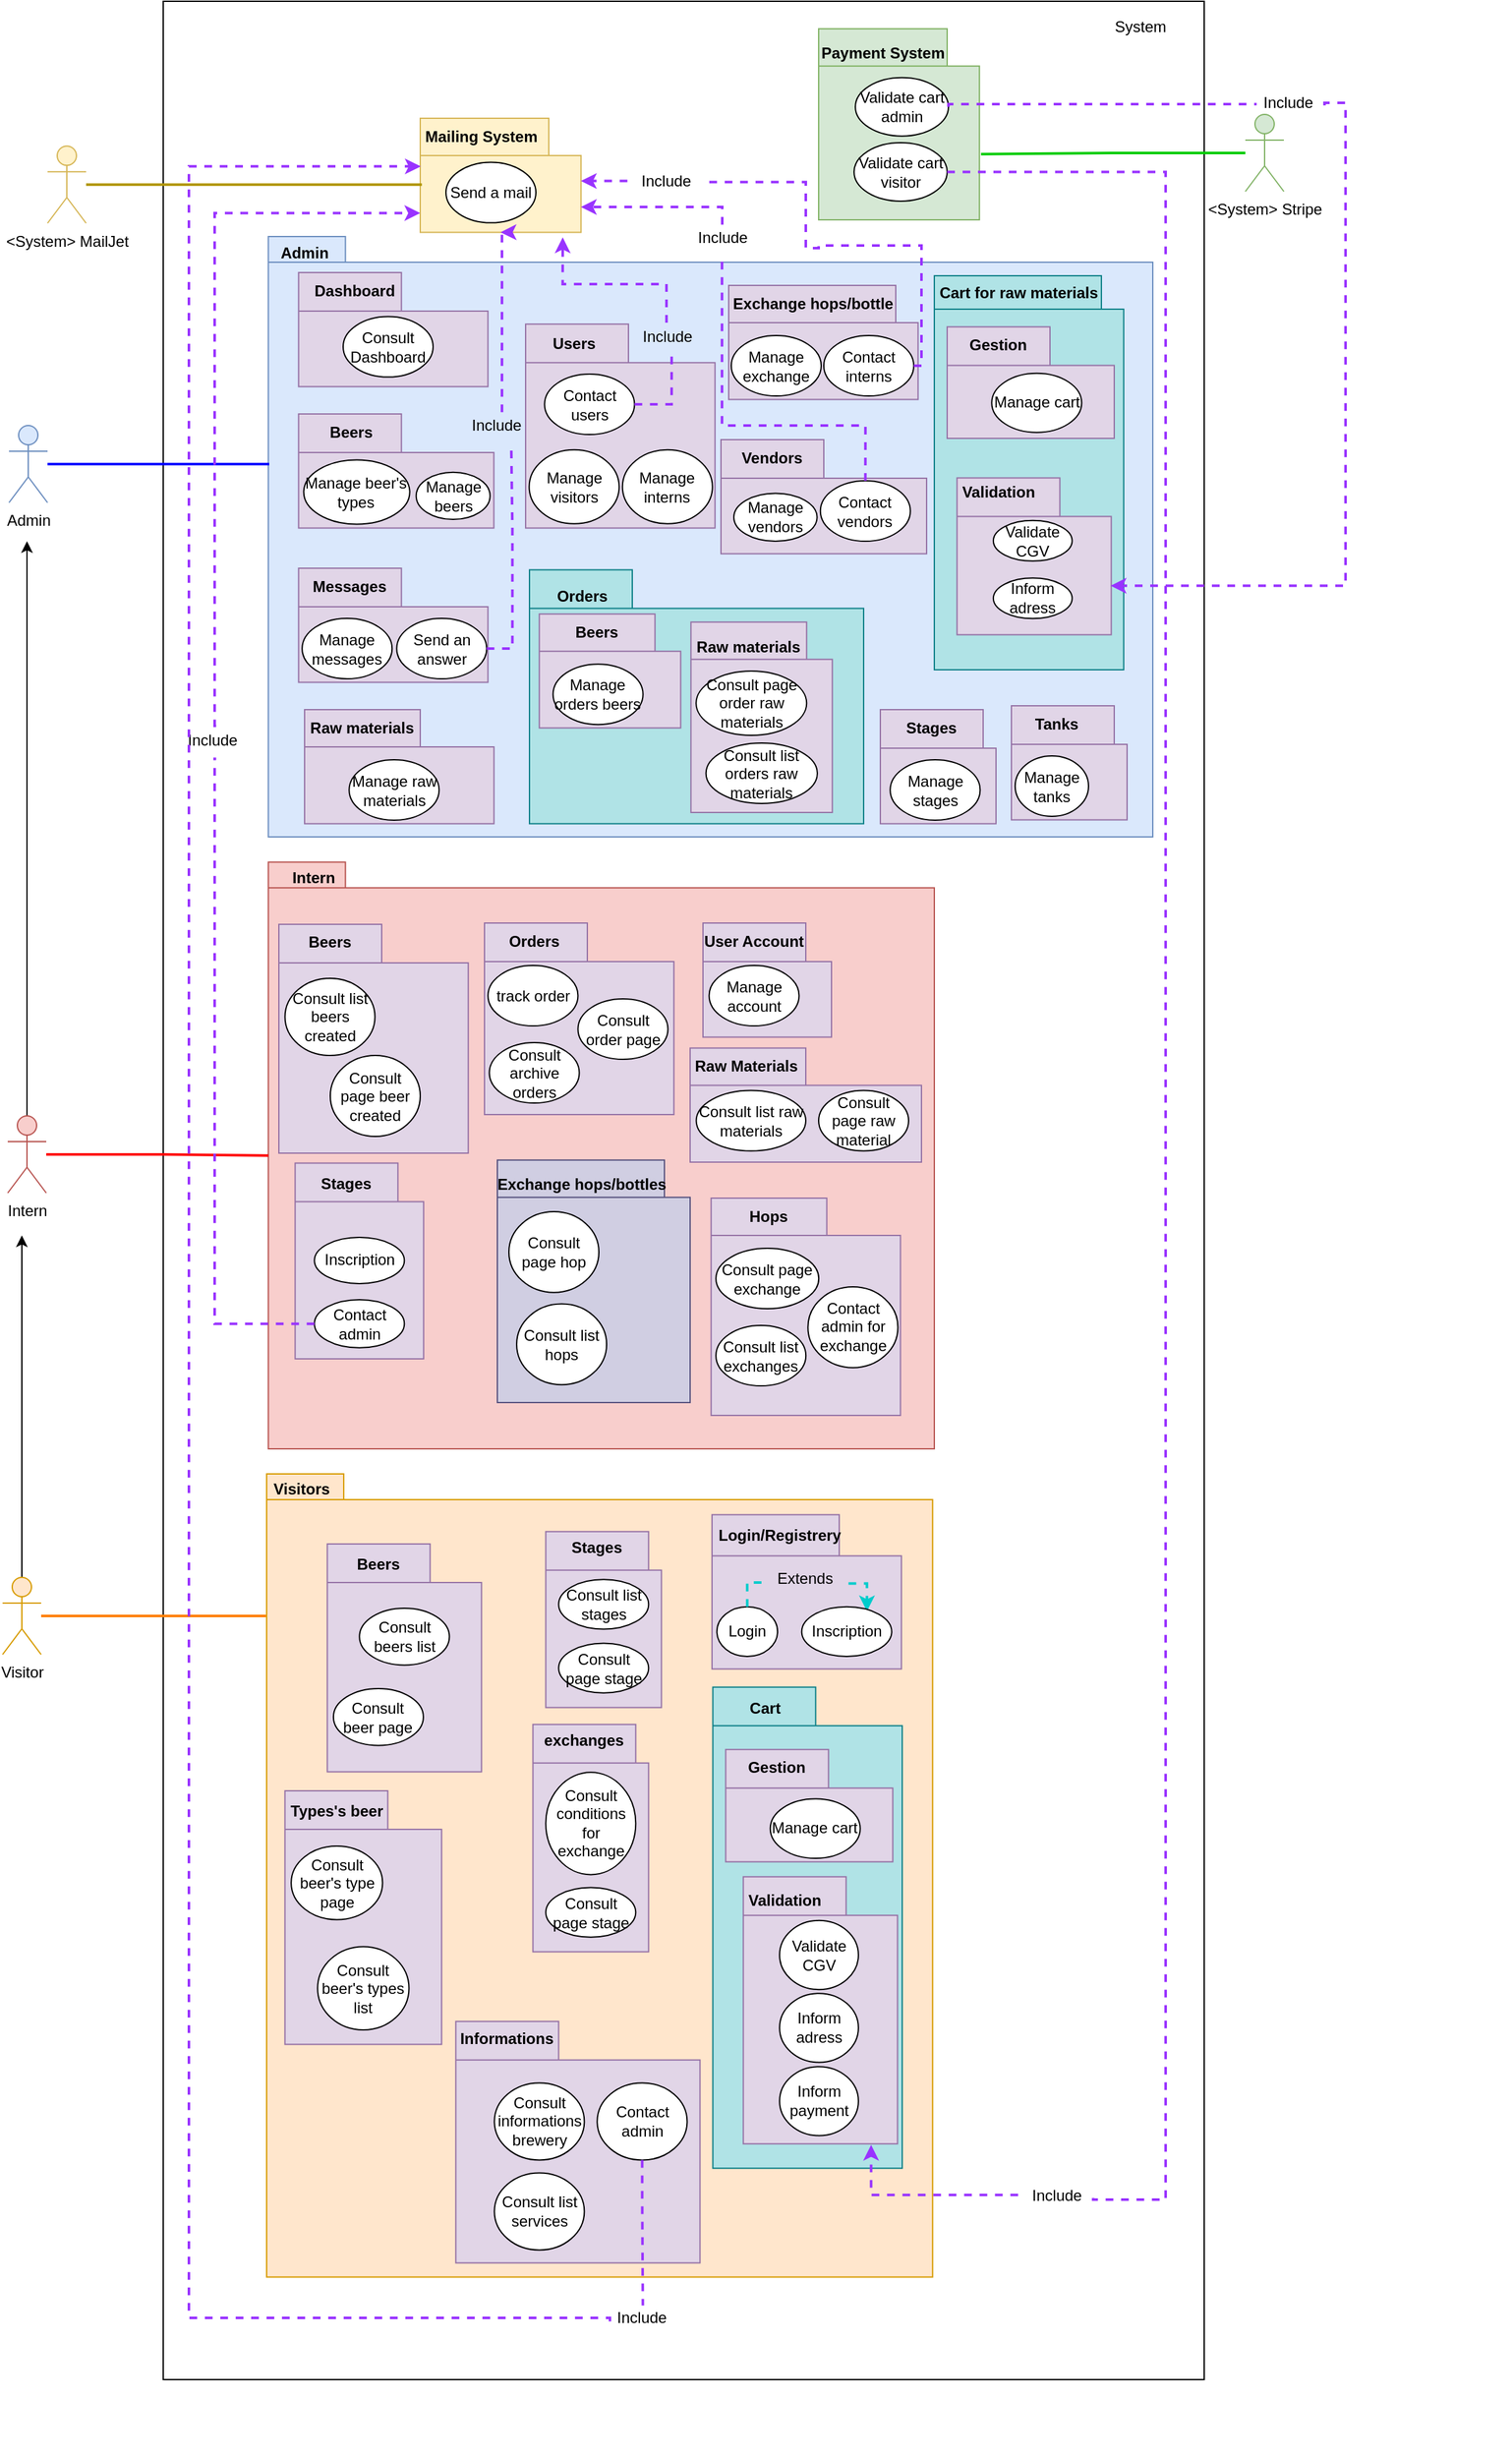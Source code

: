<mxfile version="19.0.0" type="github">
  <diagram id="KlbOXrZl-YsWEoiZiAQc" name="Page-1">
    <mxGraphModel dx="1490" dy="581" grid="1" gridSize="10" guides="1" tooltips="1" connect="1" arrows="1" fold="1" page="1" pageScale="1" pageWidth="1169" pageHeight="1654" math="0" shadow="0">
      <root>
        <mxCell id="0" />
        <mxCell id="1" parent="0" />
        <mxCell id="pYy8MBNsoGh2QgUCB7Y0-1" value="" style="html=1;" parent="1" vertex="1">
          <mxGeometry x="200" y="90" width="810" height="1850" as="geometry" />
        </mxCell>
        <mxCell id="pYy8MBNsoGh2QgUCB7Y0-2" value="" style="group" parent="1" vertex="1" connectable="0">
          <mxGeometry x="270" y="756" width="530" height="560" as="geometry" />
        </mxCell>
        <mxCell id="pYy8MBNsoGh2QgUCB7Y0-3" value="" style="shape=folder;fontStyle=1;spacingTop=10;tabWidth=60;tabHeight=20;tabPosition=left;html=1;fillColor=#f8cecc;strokeColor=#b85450;" parent="pYy8MBNsoGh2QgUCB7Y0-2" vertex="1">
          <mxGeometry x="11.78" y="3.66" width="518.22" height="456.34" as="geometry" />
        </mxCell>
        <mxCell id="pYy8MBNsoGh2QgUCB7Y0-4" value="Intern" style="text;align=center;fontStyle=1;verticalAlign=middle;spacingLeft=3;spacingRight=3;strokeColor=none;rotatable=0;points=[[0,0.5],[1,0.5]];portConstraint=eastwest;" parent="pYy8MBNsoGh2QgUCB7Y0-2" vertex="1">
          <mxGeometry y="-9" width="94.222" height="47.624" as="geometry" />
        </mxCell>
        <mxCell id="pYy8MBNsoGh2QgUCB7Y0-5" value="" style="group" parent="pYy8MBNsoGh2QgUCB7Y0-2" vertex="1" connectable="0">
          <mxGeometry x="349.999" y="50.002" width="147.352" height="89.71" as="geometry" />
        </mxCell>
        <mxCell id="pYy8MBNsoGh2QgUCB7Y0-6" value="" style="shape=folder;fontStyle=1;spacingTop=10;tabWidth=80;tabHeight=30;tabPosition=left;html=1;fillColor=#e1d5e7;strokeColor=#9673a6;" parent="pYy8MBNsoGh2QgUCB7Y0-5" vertex="1">
          <mxGeometry y="1" width="100" height="88.71" as="geometry" />
        </mxCell>
        <mxCell id="pYy8MBNsoGh2QgUCB7Y0-7" value="User Account" style="text;align=center;fontStyle=1;verticalAlign=middle;spacingLeft=3;spacingRight=3;strokeColor=none;rotatable=0;points=[[0,0.5],[1,0.5]];portConstraint=eastwest;" parent="pYy8MBNsoGh2QgUCB7Y0-5" vertex="1">
          <mxGeometry x="16.733" width="46.063" height="28.889" as="geometry" />
        </mxCell>
        <mxCell id="pYy8MBNsoGh2QgUCB7Y0-8" value="Manage account" style="ellipse;whiteSpace=wrap;html=1;" parent="pYy8MBNsoGh2QgUCB7Y0-5" vertex="1">
          <mxGeometry x="4.761" y="33.998" width="70" height="47" as="geometry" />
        </mxCell>
        <mxCell id="pYy8MBNsoGh2QgUCB7Y0-9" value="" style="group" parent="pYy8MBNsoGh2QgUCB7Y0-2" vertex="1" connectable="0">
          <mxGeometry x="179.999" y="50.002" width="147.352" height="150" as="geometry" />
        </mxCell>
        <mxCell id="pYy8MBNsoGh2QgUCB7Y0-10" value="" style="shape=folder;fontStyle=1;spacingTop=10;tabWidth=80;tabHeight=30;tabPosition=left;html=1;fillColor=#e1d5e7;strokeColor=#9673a6;" parent="pYy8MBNsoGh2QgUCB7Y0-9" vertex="1">
          <mxGeometry y="1" width="147.35" height="149" as="geometry" />
        </mxCell>
        <mxCell id="pYy8MBNsoGh2QgUCB7Y0-11" value="Orders" style="text;align=center;fontStyle=1;verticalAlign=middle;spacingLeft=3;spacingRight=3;strokeColor=none;rotatable=0;points=[[0,0.5],[1,0.5]];portConstraint=eastwest;" parent="pYy8MBNsoGh2QgUCB7Y0-9" vertex="1">
          <mxGeometry x="15.733" width="46.063" height="28.889" as="geometry" />
        </mxCell>
        <mxCell id="pYy8MBNsoGh2QgUCB7Y0-12" value="track order" style="ellipse;whiteSpace=wrap;html=1;" parent="pYy8MBNsoGh2QgUCB7Y0-9" vertex="1">
          <mxGeometry x="2.731" y="33.998" width="70" height="47" as="geometry" />
        </mxCell>
        <mxCell id="pYy8MBNsoGh2QgUCB7Y0-13" value="Consult archive orders" style="ellipse;whiteSpace=wrap;html=1;" parent="pYy8MBNsoGh2QgUCB7Y0-9" vertex="1">
          <mxGeometry x="3.761" y="93.998" width="70" height="47" as="geometry" />
        </mxCell>
        <mxCell id="pYy8MBNsoGh2QgUCB7Y0-14" value="Consult order page" style="ellipse;whiteSpace=wrap;html=1;" parent="pYy8MBNsoGh2QgUCB7Y0-9" vertex="1">
          <mxGeometry x="72.731" y="59.998" width="70" height="47" as="geometry" />
        </mxCell>
        <mxCell id="pYy8MBNsoGh2QgUCB7Y0-15" value="" style="group" parent="pYy8MBNsoGh2QgUCB7Y0-2" vertex="1" connectable="0">
          <mxGeometry x="20" y="50" width="147.35" height="180" as="geometry" />
        </mxCell>
        <mxCell id="pYy8MBNsoGh2QgUCB7Y0-16" value="" style="shape=folder;fontStyle=1;spacingTop=10;tabWidth=80;tabHeight=30;tabPosition=left;html=1;fillColor=#e1d5e7;strokeColor=#9673a6;" parent="pYy8MBNsoGh2QgUCB7Y0-15" vertex="1">
          <mxGeometry y="2.002" width="147.35" height="177.998" as="geometry" />
        </mxCell>
        <mxCell id="pYy8MBNsoGh2QgUCB7Y0-17" value="Beers" style="text;align=center;fontStyle=1;verticalAlign=middle;spacingLeft=3;spacingRight=3;strokeColor=none;rotatable=0;points=[[0,0.5],[1,0.5]];portConstraint=eastwest;" parent="pYy8MBNsoGh2QgUCB7Y0-15" vertex="1">
          <mxGeometry x="16.73" width="46.06" height="30" as="geometry" />
        </mxCell>
        <mxCell id="pYy8MBNsoGh2QgUCB7Y0-18" value="Consult list beers created" style="ellipse;whiteSpace=wrap;html=1;" parent="pYy8MBNsoGh2QgUCB7Y0-15" vertex="1">
          <mxGeometry x="4.76" y="44" width="70" height="60" as="geometry" />
        </mxCell>
        <mxCell id="pYy8MBNsoGh2QgUCB7Y0-20" value="Consult page beer created" style="ellipse;whiteSpace=wrap;html=1;" parent="pYy8MBNsoGh2QgUCB7Y0-15" vertex="1">
          <mxGeometry x="40.0" y="104" width="70" height="63" as="geometry" />
        </mxCell>
        <mxCell id="pYy8MBNsoGh2QgUCB7Y0-21" value="" style="group" parent="pYy8MBNsoGh2QgUCB7Y0-2" vertex="1" connectable="0">
          <mxGeometry x="32.65" y="237" width="147.35" height="153" as="geometry" />
        </mxCell>
        <mxCell id="pYy8MBNsoGh2QgUCB7Y0-22" value="" style="shape=folder;fontStyle=1;spacingTop=10;tabWidth=80;tabHeight=30;tabPosition=left;html=1;fillColor=#e1d5e7;strokeColor=#9673a6;" parent="pYy8MBNsoGh2QgUCB7Y0-21" vertex="1">
          <mxGeometry y="0.765" width="99.999" height="152.235" as="geometry" />
        </mxCell>
        <mxCell id="pYy8MBNsoGh2QgUCB7Y0-23" value="Stages" style="text;align=center;fontStyle=1;verticalAlign=middle;spacingLeft=3;spacingRight=3;strokeColor=none;rotatable=0;points=[[0,0.5],[1,0.5]];portConstraint=eastwest;" parent="pYy8MBNsoGh2QgUCB7Y0-21" vertex="1">
          <mxGeometry x="16.733" y="5" width="46.062" height="22.1" as="geometry" />
        </mxCell>
        <mxCell id="pYy8MBNsoGh2QgUCB7Y0-24" value="Inscription" style="ellipse;whiteSpace=wrap;html=1;" parent="pYy8MBNsoGh2QgUCB7Y0-21" vertex="1">
          <mxGeometry x="15.001" y="58.518" width="69.999" height="35.955" as="geometry" />
        </mxCell>
        <mxCell id="pYy8MBNsoGh2QgUCB7Y0-25" value="" style="group" parent="pYy8MBNsoGh2QgUCB7Y0-2" vertex="1" connectable="0">
          <mxGeometry x="190" y="234" width="250" height="190" as="geometry" />
        </mxCell>
        <mxCell id="pYy8MBNsoGh2QgUCB7Y0-26" value="" style="shape=folder;fontStyle=1;spacingTop=10;tabWidth=130;tabHeight=29;tabPosition=left;html=1;fillColor=#d0cee2;strokeColor=#56517e;" parent="pYy8MBNsoGh2QgUCB7Y0-25" vertex="1">
          <mxGeometry y="1.33" width="150" height="188.67" as="geometry" />
        </mxCell>
        <mxCell id="pYy8MBNsoGh2QgUCB7Y0-27" value="Exchange hops/bottles" style="text;align=center;fontStyle=1;verticalAlign=middle;spacingLeft=3;spacingRight=3;strokeColor=none;rotatable=0;points=[[0,0.5],[1,0.5]];portConstraint=eastwest;" parent="pYy8MBNsoGh2QgUCB7Y0-25" vertex="1">
          <mxGeometry x="42.733" width="46.062" height="38.644" as="geometry" />
        </mxCell>
        <mxCell id="pYy8MBNsoGh2QgUCB7Y0-29" value="Consult page hop" style="ellipse;whiteSpace=wrap;html=1;" parent="pYy8MBNsoGh2QgUCB7Y0-25" vertex="1">
          <mxGeometry x="8.996" y="41.504" width="69.999" height="62.871" as="geometry" />
        </mxCell>
        <mxCell id="pYy8MBNsoGh2QgUCB7Y0-34" value="" style="group" parent="pYy8MBNsoGh2QgUCB7Y0-2" vertex="1" connectable="0">
          <mxGeometry x="339.999" y="147.292" width="180" height="89.71" as="geometry" />
        </mxCell>
        <mxCell id="pYy8MBNsoGh2QgUCB7Y0-35" value="" style="shape=folder;fontStyle=1;spacingTop=10;tabWidth=90;tabHeight=29;tabPosition=left;html=1;fillColor=#e1d5e7;strokeColor=#9673a6;" parent="pYy8MBNsoGh2QgUCB7Y0-34" vertex="1">
          <mxGeometry y="1" width="180" height="88.71" as="geometry" />
        </mxCell>
        <mxCell id="pYy8MBNsoGh2QgUCB7Y0-36" value="Raw Materials" style="text;align=center;fontStyle=1;verticalAlign=middle;spacingLeft=3;spacingRight=3;strokeColor=none;rotatable=0;points=[[0,0.5],[1,0.5]];portConstraint=eastwest;" parent="pYy8MBNsoGh2QgUCB7Y0-34" vertex="1">
          <mxGeometry x="20.733" width="46.063" height="28.889" as="geometry" />
        </mxCell>
        <mxCell id="pYy8MBNsoGh2QgUCB7Y0-37" value="Consult list raw materials" style="ellipse;whiteSpace=wrap;html=1;" parent="pYy8MBNsoGh2QgUCB7Y0-34" vertex="1">
          <mxGeometry x="4.76" y="34" width="85.24" height="47" as="geometry" />
        </mxCell>
        <mxCell id="pYy8MBNsoGh2QgUCB7Y0-38" value="Consult page raw material" style="ellipse;whiteSpace=wrap;html=1;" parent="pYy8MBNsoGh2QgUCB7Y0-34" vertex="1">
          <mxGeometry x="100.001" y="33.998" width="70" height="47" as="geometry" />
        </mxCell>
        <mxCell id="CTsrCsLMx1kR0grY-69i-17" value="" style="group" vertex="1" connectable="0" parent="pYy8MBNsoGh2QgUCB7Y0-2">
          <mxGeometry x="356.323" y="264.002" width="147.352" height="170" as="geometry" />
        </mxCell>
        <mxCell id="CTsrCsLMx1kR0grY-69i-18" value="" style="shape=folder;fontStyle=1;spacingTop=10;tabWidth=90;tabHeight=29;tabPosition=left;html=1;fillColor=#e1d5e7;strokeColor=#9673a6;" vertex="1" parent="CTsrCsLMx1kR0grY-69i-17">
          <mxGeometry y="1" width="147.35" height="169" as="geometry" />
        </mxCell>
        <mxCell id="CTsrCsLMx1kR0grY-69i-19" value="Hops" style="text;align=center;fontStyle=1;verticalAlign=middle;spacingLeft=3;spacingRight=3;strokeColor=none;rotatable=0;points=[[0,0.5],[1,0.5]];portConstraint=eastwest;" vertex="1" parent="CTsrCsLMx1kR0grY-69i-17">
          <mxGeometry x="21.733" width="46.063" height="28.889" as="geometry" />
        </mxCell>
        <mxCell id="pYy8MBNsoGh2QgUCB7Y0-30" value="Consult list exchanges" style="ellipse;whiteSpace=wrap;html=1;" parent="CTsrCsLMx1kR0grY-69i-17" vertex="1">
          <mxGeometry x="3.767" y="99.998" width="70" height="47" as="geometry" />
        </mxCell>
        <mxCell id="pYy8MBNsoGh2QgUCB7Y0-31" value="Consult page exchange" style="ellipse;whiteSpace=wrap;html=1;" parent="CTsrCsLMx1kR0grY-69i-17" vertex="1">
          <mxGeometry x="3.767" y="39.998" width="80" height="47" as="geometry" />
        </mxCell>
        <mxCell id="pYy8MBNsoGh2QgUCB7Y0-33" value="Contact admin for exchange" style="ellipse;whiteSpace=wrap;html=1;" parent="CTsrCsLMx1kR0grY-69i-17" vertex="1">
          <mxGeometry x="75.352" y="70.002" width="69.999" height="62.871" as="geometry" />
        </mxCell>
        <mxCell id="pYy8MBNsoGh2QgUCB7Y0-39" value="" style="shape=folder;fontStyle=1;spacingTop=10;tabWidth=60;tabHeight=20;tabPosition=left;html=1;fillColor=#dae8fc;strokeColor=#6c8ebf;" parent="1" vertex="1">
          <mxGeometry x="281.78" y="273.03" width="688.22" height="466.97" as="geometry" />
        </mxCell>
        <mxCell id="pYy8MBNsoGh2QgUCB7Y0-57" value="" style="group" parent="1" vertex="1" connectable="0">
          <mxGeometry x="485" y="530" width="295" height="200" as="geometry" />
        </mxCell>
        <mxCell id="pYy8MBNsoGh2QgUCB7Y0-58" value="" style="shape=folder;fontStyle=1;spacingTop=10;tabWidth=80;tabHeight=30;tabPosition=left;html=1;fillColor=#b0e3e6;strokeColor=#0e8088;" parent="pYy8MBNsoGh2QgUCB7Y0-57" vertex="1">
          <mxGeometry y="2.23" width="260" height="197.48" as="geometry" />
        </mxCell>
        <mxCell id="pYy8MBNsoGh2QgUCB7Y0-59" value="Orders" style="text;align=center;fontStyle=1;verticalAlign=middle;spacingLeft=3;spacingRight=3;strokeColor=none;rotatable=0;points=[[0,0.5],[1,0.5]];portConstraint=eastwest;" parent="pYy8MBNsoGh2QgUCB7Y0-57" vertex="1">
          <mxGeometry x="18.481" y="-10" width="45.295" height="64.312" as="geometry" />
        </mxCell>
        <mxCell id="CTsrCsLMx1kR0grY-69i-9" value="" style="group" vertex="1" connectable="0" parent="pYy8MBNsoGh2QgUCB7Y0-57">
          <mxGeometry x="125.65" y="40" width="147.35" height="170" as="geometry" />
        </mxCell>
        <mxCell id="CTsrCsLMx1kR0grY-69i-10" value="" style="shape=folder;fontStyle=1;spacingTop=10;tabWidth=90;tabHeight=29;tabPosition=left;html=1;fillColor=#e1d5e7;strokeColor=#9673a6;" vertex="1" parent="CTsrCsLMx1kR0grY-69i-9">
          <mxGeometry y="2.89" width="110" height="148.11" as="geometry" />
        </mxCell>
        <mxCell id="CTsrCsLMx1kR0grY-69i-11" value="Raw materials" style="text;align=center;fontStyle=1;verticalAlign=middle;spacingLeft=3;spacingRight=3;strokeColor=none;rotatable=0;points=[[0,0.5],[1,0.5]];portConstraint=eastwest;" vertex="1" parent="CTsrCsLMx1kR0grY-69i-9">
          <mxGeometry x="21.733" y="-6" width="46.062" height="54.746" as="geometry" />
        </mxCell>
        <mxCell id="pYy8MBNsoGh2QgUCB7Y0-62" value="Consult page order raw materials" style="ellipse;whiteSpace=wrap;html=1;" parent="CTsrCsLMx1kR0grY-69i-9" vertex="1">
          <mxGeometry x="4" y="41" width="86" height="50" as="geometry" />
        </mxCell>
        <mxCell id="pYy8MBNsoGh2QgUCB7Y0-61" value="Consult list orders raw materials" style="ellipse;whiteSpace=wrap;html=1;" parent="CTsrCsLMx1kR0grY-69i-9" vertex="1">
          <mxGeometry x="11.68" y="97.002" width="86.65" height="47" as="geometry" />
        </mxCell>
        <mxCell id="CTsrCsLMx1kR0grY-69i-13" value="" style="group" vertex="1" connectable="0" parent="1">
          <mxGeometry x="492.653" y="565.582" width="147.352" height="89.71" as="geometry" />
        </mxCell>
        <mxCell id="CTsrCsLMx1kR0grY-69i-14" value="" style="shape=folder;fontStyle=1;spacingTop=10;tabWidth=90;tabHeight=29;tabPosition=left;html=1;fillColor=#e1d5e7;strokeColor=#9673a6;" vertex="1" parent="CTsrCsLMx1kR0grY-69i-13">
          <mxGeometry y="1" width="110" height="88.71" as="geometry" />
        </mxCell>
        <mxCell id="CTsrCsLMx1kR0grY-69i-15" value="Beers" style="text;align=center;fontStyle=1;verticalAlign=middle;spacingLeft=3;spacingRight=3;strokeColor=none;rotatable=0;points=[[0,0.5],[1,0.5]];portConstraint=eastwest;" vertex="1" parent="CTsrCsLMx1kR0grY-69i-13">
          <mxGeometry x="21.733" width="46.063" height="28.889" as="geometry" />
        </mxCell>
        <mxCell id="pYy8MBNsoGh2QgUCB7Y0-60" value="Manage orders beers" style="ellipse;whiteSpace=wrap;html=1;" parent="CTsrCsLMx1kR0grY-69i-13" vertex="1">
          <mxGeometry x="10.677" y="39.998" width="70" height="47" as="geometry" />
        </mxCell>
        <mxCell id="pYy8MBNsoGh2QgUCB7Y0-40" value="" style="group" parent="1" vertex="1" connectable="0">
          <mxGeometry x="800" y="300" width="157.36" height="310" as="geometry" />
        </mxCell>
        <mxCell id="pYy8MBNsoGh2QgUCB7Y0-41" value="" style="shape=folder;fontStyle=1;spacingTop=10;tabWidth=130;tabHeight=26;tabPosition=left;html=1;fillColor=#b0e3e6;strokeColor=#0e8088;" parent="pYy8MBNsoGh2QgUCB7Y0-40" vertex="1">
          <mxGeometry y="3.448" width="147.355" height="306.552" as="geometry" />
        </mxCell>
        <mxCell id="pYy8MBNsoGh2QgUCB7Y0-42" value="Cart for raw materials" style="text;align=center;fontStyle=1;verticalAlign=middle;spacingLeft=3;spacingRight=3;strokeColor=none;rotatable=0;points=[[0,0.5],[1,0.5]];portConstraint=eastwest;" parent="pYy8MBNsoGh2QgUCB7Y0-40" vertex="1">
          <mxGeometry x="42.731" width="46.061" height="32.252" as="geometry" />
        </mxCell>
        <mxCell id="pYy8MBNsoGh2QgUCB7Y0-43" value="" style="group" parent="pYy8MBNsoGh2QgUCB7Y0-40" vertex="1" connectable="0">
          <mxGeometry x="10" y="42.3" width="147.36" height="87.7" as="geometry" />
        </mxCell>
        <mxCell id="pYy8MBNsoGh2QgUCB7Y0-44" value="" style="shape=folder;fontStyle=1;spacingTop=10;tabWidth=80;tabHeight=30;tabPosition=left;html=1;fillColor=#e1d5e7;strokeColor=#9673a6;" parent="pYy8MBNsoGh2QgUCB7Y0-43" vertex="1">
          <mxGeometry y="0.978" width="130.007" height="86.722" as="geometry" />
        </mxCell>
        <mxCell id="pYy8MBNsoGh2QgUCB7Y0-45" value="Gestion" style="text;align=center;fontStyle=1;verticalAlign=middle;spacingLeft=3;spacingRight=3;strokeColor=none;rotatable=0;points=[[0,0.5],[1,0.5]];portConstraint=eastwest;" parent="pYy8MBNsoGh2QgUCB7Y0-43" vertex="1">
          <mxGeometry x="16.734" width="46.065" height="28.242" as="geometry" />
        </mxCell>
        <mxCell id="pYy8MBNsoGh2QgUCB7Y0-46" value="Manage cart" style="ellipse;whiteSpace=wrap;html=1;" parent="pYy8MBNsoGh2QgUCB7Y0-43" vertex="1">
          <mxGeometry x="34.669" y="37.102" width="70.004" height="45.947" as="geometry" />
        </mxCell>
        <mxCell id="pYy8MBNsoGh2QgUCB7Y0-47" value="" style="group" parent="pYy8MBNsoGh2QgUCB7Y0-40" vertex="1" connectable="0">
          <mxGeometry x="17.68" y="159.369" width="120" height="123.435" as="geometry" />
        </mxCell>
        <mxCell id="pYy8MBNsoGh2QgUCB7Y0-48" value="" style="shape=folder;fontStyle=1;spacingTop=10;tabWidth=80;tabHeight=30;tabPosition=left;html=1;fillColor=#e1d5e7;strokeColor=#9673a6;" parent="pYy8MBNsoGh2QgUCB7Y0-47" vertex="1">
          <mxGeometry y="1.373" width="120" height="122.062" as="geometry" />
        </mxCell>
        <mxCell id="pYy8MBNsoGh2QgUCB7Y0-49" value="Validation" style="text;align=center;fontStyle=1;verticalAlign=middle;spacingLeft=3;spacingRight=3;strokeColor=none;rotatable=0;points=[[0,0.5],[1,0.5]];portConstraint=eastwest;" parent="pYy8MBNsoGh2QgUCB7Y0-47" vertex="1">
          <mxGeometry x="13.627" y="-8.229" width="37.513" height="39.75" as="geometry" />
        </mxCell>
        <mxCell id="pYy8MBNsoGh2QgUCB7Y0-50" value="Inform adress" style="ellipse;whiteSpace=wrap;html=1;" parent="pYy8MBNsoGh2QgUCB7Y0-47" vertex="1">
          <mxGeometry x="28.235" y="79.271" width="61.348" height="31.54" as="geometry" />
        </mxCell>
        <mxCell id="pYy8MBNsoGh2QgUCB7Y0-51" value="Validate CGV" style="ellipse;whiteSpace=wrap;html=1;" parent="pYy8MBNsoGh2QgUCB7Y0-47" vertex="1">
          <mxGeometry x="28.235" y="34.52" width="61.348" height="31.54" as="geometry" />
        </mxCell>
        <mxCell id="pYy8MBNsoGh2QgUCB7Y0-52" value="Admin" style="text;align=center;fontStyle=1;verticalAlign=middle;spacingLeft=3;spacingRight=3;strokeColor=none;rotatable=0;points=[[0,0.5],[1,0.5]];portConstraint=eastwest;" parent="1" vertex="1">
          <mxGeometry x="263" y="265.328" width="94.222" height="39.386" as="geometry" />
        </mxCell>
        <mxCell id="pYy8MBNsoGh2QgUCB7Y0-53" value="" style="group" parent="1" vertex="1" connectable="0">
          <mxGeometry x="305.333" y="300.002" width="147.352" height="89.708" as="geometry" />
        </mxCell>
        <mxCell id="pYy8MBNsoGh2QgUCB7Y0-54" value="" style="shape=folder;fontStyle=1;spacingTop=10;tabWidth=80;tabHeight=30;tabPosition=left;html=1;fillColor=#e1d5e7;strokeColor=#9673a6;" parent="pYy8MBNsoGh2QgUCB7Y0-53" vertex="1">
          <mxGeometry y="0.998" width="147.352" height="88.71" as="geometry" />
        </mxCell>
        <mxCell id="pYy8MBNsoGh2QgUCB7Y0-55" value="Dashboard" style="text;align=center;fontStyle=1;verticalAlign=middle;spacingLeft=3;spacingRight=3;strokeColor=none;rotatable=0;points=[[0,0.5],[1,0.5]];portConstraint=eastwest;" parent="pYy8MBNsoGh2QgUCB7Y0-53" vertex="1">
          <mxGeometry x="20.733" width="46.063" height="28.889" as="geometry" />
        </mxCell>
        <mxCell id="pYy8MBNsoGh2QgUCB7Y0-56" value="Consult Dashboard" style="ellipse;whiteSpace=wrap;html=1;" parent="pYy8MBNsoGh2QgUCB7Y0-53" vertex="1">
          <mxGeometry x="34.667" y="35.288" width="70" height="47" as="geometry" />
        </mxCell>
        <mxCell id="pYy8MBNsoGh2QgUCB7Y0-63" value="" style="group" parent="1" vertex="1" connectable="0">
          <mxGeometry x="305.33" y="410" width="154.67" height="89.71" as="geometry" />
        </mxCell>
        <mxCell id="pYy8MBNsoGh2QgUCB7Y0-64" value="" style="shape=folder;fontStyle=1;spacingTop=10;tabWidth=80;tabHeight=30;tabPosition=left;html=1;fillColor=#e1d5e7;strokeColor=#9673a6;" parent="pYy8MBNsoGh2QgUCB7Y0-63" vertex="1">
          <mxGeometry y="0.998" width="151.943" height="88.712" as="geometry" />
        </mxCell>
        <mxCell id="pYy8MBNsoGh2QgUCB7Y0-65" value="Beers" style="text;align=center;fontStyle=1;verticalAlign=middle;spacingLeft=3;spacingRight=3;strokeColor=none;rotatable=0;points=[[0,0.5],[1,0.5]];portConstraint=eastwest;" parent="pYy8MBNsoGh2QgUCB7Y0-63" vertex="1">
          <mxGeometry x="17.255" width="47.498" height="28.89" as="geometry" />
        </mxCell>
        <mxCell id="pYy8MBNsoGh2QgUCB7Y0-66" value="Manage beer&#39;s types" style="ellipse;whiteSpace=wrap;html=1;" parent="pYy8MBNsoGh2QgUCB7Y0-63" vertex="1">
          <mxGeometry x="3.997" y="36.709" width="82.492" height="50.001" as="geometry" />
        </mxCell>
        <mxCell id="pYy8MBNsoGh2QgUCB7Y0-67" value="Manage beers" style="ellipse;whiteSpace=wrap;html=1;" parent="pYy8MBNsoGh2QgUCB7Y0-63" vertex="1">
          <mxGeometry x="91.49" y="46.35" width="57.51" height="36.71" as="geometry" />
        </mxCell>
        <mxCell id="pYy8MBNsoGh2QgUCB7Y0-68" value="" style="group" parent="1" vertex="1" connectable="0">
          <mxGeometry x="482" y="390" width="147.35" height="109.71" as="geometry" />
        </mxCell>
        <mxCell id="pYy8MBNsoGh2QgUCB7Y0-69" value="" style="shape=folder;fontStyle=1;spacingTop=10;tabWidth=80;tabHeight=30;tabPosition=left;html=1;fillColor=#e1d5e7;strokeColor=#9673a6;" parent="pYy8MBNsoGh2QgUCB7Y0-68" vertex="1">
          <mxGeometry y="-48.918" width="147.348" height="158.628" as="geometry" />
        </mxCell>
        <mxCell id="pYy8MBNsoGh2QgUCB7Y0-70" value="Manage visitors" style="ellipse;whiteSpace=wrap;html=1;" parent="pYy8MBNsoGh2QgUCB7Y0-68" vertex="1">
          <mxGeometry x="2.76" y="48.915" width="69.999" height="57.478" as="geometry" />
        </mxCell>
        <mxCell id="pYy8MBNsoGh2QgUCB7Y0-71" value="Manage interns" style="ellipse;whiteSpace=wrap;html=1;" parent="pYy8MBNsoGh2QgUCB7Y0-68" vertex="1">
          <mxGeometry x="75.349" y="48.915" width="69.999" height="57.478" as="geometry" />
        </mxCell>
        <mxCell id="pYy8MBNsoGh2QgUCB7Y0-72" value="Users" style="text;align=center;fontStyle=1;verticalAlign=middle;spacingLeft=3;spacingRight=3;strokeColor=none;rotatable=0;points=[[0,0.5],[1,0.5]];portConstraint=eastwest;" parent="pYy8MBNsoGh2QgUCB7Y0-68" vertex="1">
          <mxGeometry x="14.723" y="-48.918" width="46.063" height="28.889" as="geometry" />
        </mxCell>
        <mxCell id="pYy8MBNsoGh2QgUCB7Y0-73" value="Contact users" style="ellipse;whiteSpace=wrap;html=1;" parent="pYy8MBNsoGh2QgUCB7Y0-68" vertex="1">
          <mxGeometry x="14.72" y="-10" width="70" height="47" as="geometry" />
        </mxCell>
        <mxCell id="pYy8MBNsoGh2QgUCB7Y0-74" value="" style="group" parent="1" vertex="1" connectable="0">
          <mxGeometry x="400" y="180.002" width="125.11" height="89.708" as="geometry" />
        </mxCell>
        <mxCell id="pYy8MBNsoGh2QgUCB7Y0-75" value="" style="shape=folder;fontStyle=1;spacingTop=10;tabWidth=100;tabHeight=29;tabPosition=left;html=1;fillColor=#fff2cc;strokeColor=#d6b656;" parent="pYy8MBNsoGh2QgUCB7Y0-74" vertex="1">
          <mxGeometry y="0.998" width="125.11" height="88.71" as="geometry" />
        </mxCell>
        <mxCell id="pYy8MBNsoGh2QgUCB7Y0-76" value="Mailing System" style="text;align=center;fontStyle=1;verticalAlign=middle;spacingLeft=3;spacingRight=3;strokeColor=none;rotatable=0;points=[[0,0.5],[1,0.5]];portConstraint=eastwest;" parent="pYy8MBNsoGh2QgUCB7Y0-74" vertex="1">
          <mxGeometry x="28" width="39.11" height="28.889" as="geometry" />
        </mxCell>
        <mxCell id="pYy8MBNsoGh2QgUCB7Y0-77" value="Send a mail" style="ellipse;whiteSpace=wrap;html=1;" parent="pYy8MBNsoGh2QgUCB7Y0-74" vertex="1">
          <mxGeometry x="20" y="35.288" width="70" height="47" as="geometry" />
        </mxCell>
        <mxCell id="pYy8MBNsoGh2QgUCB7Y0-78" value="" style="group" parent="1" vertex="1" connectable="0">
          <mxGeometry x="710" y="110" width="125.11" height="150" as="geometry" />
        </mxCell>
        <mxCell id="pYy8MBNsoGh2QgUCB7Y0-79" value="" style="shape=folder;fontStyle=1;spacingTop=10;tabWidth=100;tabHeight=29;tabPosition=left;html=1;fillColor=#d5e8d4;strokeColor=#82b366;" parent="pYy8MBNsoGh2QgUCB7Y0-78" vertex="1">
          <mxGeometry y="1.364" width="125.11" height="148.636" as="geometry" />
        </mxCell>
        <mxCell id="pYy8MBNsoGh2QgUCB7Y0-80" value="Payment System" style="text;align=center;fontStyle=1;verticalAlign=middle;spacingLeft=3;spacingRight=3;strokeColor=none;rotatable=0;points=[[0,0.5],[1,0.5]];portConstraint=eastwest;" parent="pYy8MBNsoGh2QgUCB7Y0-78" vertex="1">
          <mxGeometry x="30.56" width="39.11" height="39.394" as="geometry" />
        </mxCell>
        <mxCell id="pYy8MBNsoGh2QgUCB7Y0-81" value="Validate cart admin" style="ellipse;whiteSpace=wrap;html=1;" parent="pYy8MBNsoGh2QgUCB7Y0-78" vertex="1">
          <mxGeometry x="28.56" y="39.39" width="72.44" height="45.46" as="geometry" />
        </mxCell>
        <mxCell id="pYy8MBNsoGh2QgUCB7Y0-82" value="Validate cart visitor" style="ellipse;whiteSpace=wrap;html=1;" parent="pYy8MBNsoGh2QgUCB7Y0-78" vertex="1">
          <mxGeometry x="27.56" y="90" width="72.44" height="45.46" as="geometry" />
        </mxCell>
        <mxCell id="pYy8MBNsoGh2QgUCB7Y0-83" value="" style="group" parent="1" vertex="1" connectable="0">
          <mxGeometry x="252" y="1118" width="996.355" height="882" as="geometry" />
        </mxCell>
        <mxCell id="pYy8MBNsoGh2QgUCB7Y0-84" value="" style="shape=folder;fontStyle=1;spacingTop=10;tabWidth=60;tabHeight=20;tabPosition=left;html=1;fillColor=#ffe6cc;strokeColor=#d79b00;" parent="pYy8MBNsoGh2QgUCB7Y0-83" vertex="1">
          <mxGeometry x="28.458" y="117.468" width="518.222" height="624.752" as="geometry" />
        </mxCell>
        <mxCell id="pYy8MBNsoGh2QgUCB7Y0-85" value="Visitors" style="text;align=center;fontStyle=1;verticalAlign=middle;spacingLeft=3;spacingRight=3;strokeColor=none;rotatable=0;points=[[0,0.5],[1,0.5]];portConstraint=eastwest;" parent="pYy8MBNsoGh2QgUCB7Y0-83" vertex="1">
          <mxGeometry x="8.68" y="88.001" width="94.222" height="81.218" as="geometry" />
        </mxCell>
        <mxCell id="pYy8MBNsoGh2QgUCB7Y0-86" value="" style="group" parent="pYy8MBNsoGh2QgUCB7Y0-83" vertex="1" connectable="0">
          <mxGeometry x="376.04" y="169.223" width="147.35" height="218.291" as="geometry" />
        </mxCell>
        <mxCell id="pYy8MBNsoGh2QgUCB7Y0-87" value="" style="shape=folder;fontStyle=1;spacingTop=10;tabWidth=99;tabHeight=32;tabPosition=left;html=1;fillColor=#e1d5e7;strokeColor=#9673a6;" parent="pYy8MBNsoGh2QgUCB7Y0-86" vertex="1">
          <mxGeometry x="-1" y="-20" width="147.35" height="120" as="geometry" />
        </mxCell>
        <mxCell id="pYy8MBNsoGh2QgUCB7Y0-88" value="Login/Registrery" style="text;align=center;fontStyle=1;verticalAlign=middle;spacingLeft=3;spacingRight=3;strokeColor=none;rotatable=0;points=[[0,0.5],[1,0.5]];portConstraint=eastwest;" parent="pYy8MBNsoGh2QgUCB7Y0-86" vertex="1">
          <mxGeometry x="28.73" y="-17" width="46.06" height="25" as="geometry" />
        </mxCell>
        <mxCell id="pYy8MBNsoGh2QgUCB7Y0-89" style="edgeStyle=orthogonalEdgeStyle;rounded=0;orthogonalLoop=1;jettySize=auto;html=1;exitX=1.076;exitY=0.679;exitDx=0;exitDy=0;entryX=0.725;entryY=0.091;entryDx=0;entryDy=0;entryPerimeter=0;dashed=1;endArrow=classic;endFill=1;startArrow=none;exitPerimeter=0;strokeWidth=2;strokeColor=#00CCCC;" parent="pYy8MBNsoGh2QgUCB7Y0-86" source="pYy8MBNsoGh2QgUCB7Y0-92" target="pYy8MBNsoGh2QgUCB7Y0-91" edge="1">
          <mxGeometry relative="1" as="geometry" />
        </mxCell>
        <mxCell id="pYy8MBNsoGh2QgUCB7Y0-90" value="Login" style="ellipse;whiteSpace=wrap;html=1;" parent="pYy8MBNsoGh2QgUCB7Y0-86" vertex="1">
          <mxGeometry x="2.79" y="51.65" width="47.21" height="38.64" as="geometry" />
        </mxCell>
        <mxCell id="pYy8MBNsoGh2QgUCB7Y0-91" value="Inscription" style="ellipse;whiteSpace=wrap;html=1;" parent="pYy8MBNsoGh2QgUCB7Y0-86" vertex="1">
          <mxGeometry x="68.793" y="51.65" width="70" height="38.64" as="geometry" />
        </mxCell>
        <mxCell id="pYy8MBNsoGh2QgUCB7Y0-92" value="Extends" style="text;html=1;align=center;verticalAlign=middle;resizable=0;points=[];autosize=1;strokeColor=none;fillColor=none;" parent="pYy8MBNsoGh2QgUCB7Y0-86" vertex="1">
          <mxGeometry x="40.63" y="19.997" width="60" height="20" as="geometry" />
        </mxCell>
        <mxCell id="pYy8MBNsoGh2QgUCB7Y0-93" value="" style="edgeStyle=orthogonalEdgeStyle;rounded=0;orthogonalLoop=1;jettySize=auto;html=1;exitX=0.5;exitY=0;exitDx=0;exitDy=0;entryX=-0.048;entryY=0.639;entryDx=0;entryDy=0;entryPerimeter=0;dashed=1;endArrow=none;endFill=1;strokeWidth=2;strokeColor=#00CCCC;" parent="pYy8MBNsoGh2QgUCB7Y0-86" source="pYy8MBNsoGh2QgUCB7Y0-90" target="pYy8MBNsoGh2QgUCB7Y0-92" edge="1">
          <mxGeometry relative="1" as="geometry">
            <mxPoint x="654.435" y="1198.873" as="sourcePoint" />
            <mxPoint x="725.183" y="1198.988" as="targetPoint" />
            <Array as="points">
              <mxPoint x="26" y="33" />
            </Array>
          </mxGeometry>
        </mxCell>
        <mxCell id="pYy8MBNsoGh2QgUCB7Y0-94" value="" style="group" parent="pYy8MBNsoGh2QgUCB7Y0-83" vertex="1" connectable="0">
          <mxGeometry x="375.68" y="279.22" width="157.36" height="378.35" as="geometry" />
        </mxCell>
        <mxCell id="pYy8MBNsoGh2QgUCB7Y0-95" value="" style="shape=folder;fontStyle=1;spacingTop=10;tabWidth=80;tabHeight=30;tabPosition=left;html=1;fillColor=#b0e3e6;strokeColor=#0e8088;" parent="pYy8MBNsoGh2QgUCB7Y0-94" vertex="1">
          <mxGeometry y="4.208" width="147.355" height="374.142" as="geometry" />
        </mxCell>
        <mxCell id="pYy8MBNsoGh2QgUCB7Y0-96" value="Cart" style="text;align=center;fontStyle=1;verticalAlign=middle;spacingLeft=3;spacingRight=3;strokeColor=none;rotatable=0;points=[[0,0.5],[1,0.5]];portConstraint=eastwest;" parent="pYy8MBNsoGh2QgUCB7Y0-94" vertex="1">
          <mxGeometry x="17.731" width="46.061" height="39.364" as="geometry" />
        </mxCell>
        <mxCell id="pYy8MBNsoGh2QgUCB7Y0-97" value="" style="group" parent="pYy8MBNsoGh2QgUCB7Y0-94" vertex="1" connectable="0">
          <mxGeometry x="10" y="51.63" width="147.36" height="88.37" as="geometry" />
        </mxCell>
        <mxCell id="pYy8MBNsoGh2QgUCB7Y0-98" value="" style="shape=folder;fontStyle=1;spacingTop=10;tabWidth=80;tabHeight=30;tabPosition=left;html=1;fillColor=#e1d5e7;strokeColor=#9673a6;" parent="pYy8MBNsoGh2QgUCB7Y0-97" vertex="1">
          <mxGeometry y="0.985" width="130.007" height="87.385" as="geometry" />
        </mxCell>
        <mxCell id="pYy8MBNsoGh2QgUCB7Y0-99" value="Gestion" style="text;align=center;fontStyle=1;verticalAlign=middle;spacingLeft=3;spacingRight=3;strokeColor=none;rotatable=0;points=[[0,0.5],[1,0.5]];portConstraint=eastwest;" parent="pYy8MBNsoGh2QgUCB7Y0-97" vertex="1">
          <mxGeometry x="16.734" width="46.065" height="28.457" as="geometry" />
        </mxCell>
        <mxCell id="pYy8MBNsoGh2QgUCB7Y0-100" value="Manage cart" style="ellipse;whiteSpace=wrap;html=1;" parent="pYy8MBNsoGh2QgUCB7Y0-97" vertex="1">
          <mxGeometry x="34.669" y="39.4" width="70.004" height="46.298" as="geometry" />
        </mxCell>
        <mxCell id="pYy8MBNsoGh2QgUCB7Y0-101" value="" style="group" parent="pYy8MBNsoGh2QgUCB7Y0-94" vertex="1" connectable="0">
          <mxGeometry x="23.68" y="149.35" width="120" height="210" as="geometry" />
        </mxCell>
        <mxCell id="pYy8MBNsoGh2QgUCB7Y0-102" value="" style="shape=folder;fontStyle=1;spacingTop=10;tabWidth=80;tabHeight=30;tabPosition=left;html=1;fillColor=#e1d5e7;strokeColor=#9673a6;" parent="pYy8MBNsoGh2QgUCB7Y0-101" vertex="1">
          <mxGeometry y="2.336" width="120" height="207.664" as="geometry" />
        </mxCell>
        <mxCell id="pYy8MBNsoGh2QgUCB7Y0-103" value="Validation" style="text;align=center;fontStyle=1;verticalAlign=middle;spacingLeft=3;spacingRight=3;strokeColor=none;rotatable=0;points=[[0,0.5],[1,0.5]];portConstraint=eastwest;" parent="pYy8MBNsoGh2QgUCB7Y0-101" vertex="1">
          <mxGeometry x="13.627" y="-14" width="37.513" height="67.627" as="geometry" />
        </mxCell>
        <mxCell id="pYy8MBNsoGh2QgUCB7Y0-104" value="Inform payment" style="ellipse;whiteSpace=wrap;html=1;" parent="pYy8MBNsoGh2QgUCB7Y0-101" vertex="1">
          <mxGeometry x="28.235" y="150" width="61.348" height="53.66" as="geometry" />
        </mxCell>
        <mxCell id="pYy8MBNsoGh2QgUCB7Y0-105" value="Inform adress" style="ellipse;whiteSpace=wrap;html=1;" parent="pYy8MBNsoGh2QgUCB7Y0-101" vertex="1">
          <mxGeometry x="28.235" y="93" width="61.348" height="53.66" as="geometry" />
        </mxCell>
        <mxCell id="pYy8MBNsoGh2QgUCB7Y0-106" value="Validate CGV" style="ellipse;whiteSpace=wrap;html=1;" parent="pYy8MBNsoGh2QgUCB7Y0-101" vertex="1">
          <mxGeometry x="28.235" y="36.34" width="61.348" height="53.66" as="geometry" />
        </mxCell>
        <mxCell id="pYy8MBNsoGh2QgUCB7Y0-107" value="" style="group" parent="pYy8MBNsoGh2QgUCB7Y0-83" vertex="1" connectable="0">
          <mxGeometry x="75.68" y="169.22" width="147.35" height="663.81" as="geometry" />
        </mxCell>
        <mxCell id="pYy8MBNsoGh2QgUCB7Y0-108" value="" style="shape=folder;fontStyle=1;spacingTop=10;tabWidth=80;tabHeight=30;tabPosition=left;html=1;fillColor=#e1d5e7;strokeColor=#9673a6;" parent="pYy8MBNsoGh2QgUCB7Y0-107" vertex="1">
          <mxGeometry y="2.78" width="120" height="177.22" as="geometry" />
        </mxCell>
        <mxCell id="pYy8MBNsoGh2QgUCB7Y0-109" value="Beers" style="text;align=center;fontStyle=1;verticalAlign=middle;spacingLeft=3;spacingRight=3;strokeColor=none;rotatable=0;points=[[0,0.5],[1,0.5]];portConstraint=eastwest;" parent="pYy8MBNsoGh2QgUCB7Y0-107" vertex="1">
          <mxGeometry x="16.73" y="3.434" width="46.06" height="28.621" as="geometry" />
        </mxCell>
        <mxCell id="pYy8MBNsoGh2QgUCB7Y0-111" value="Consult beer page" style="ellipse;whiteSpace=wrap;html=1;" parent="pYy8MBNsoGh2QgUCB7Y0-107" vertex="1">
          <mxGeometry x="4.763" y="115.261" width="70" height="44.236" as="geometry" />
        </mxCell>
        <mxCell id="pYy8MBNsoGh2QgUCB7Y0-112" value="Consult beers list" style="ellipse;whiteSpace=wrap;html=1;" parent="pYy8MBNsoGh2QgUCB7Y0-107" vertex="1">
          <mxGeometry x="25.003" y="52.784" width="70" height="44.236" as="geometry" />
        </mxCell>
        <mxCell id="pYy8MBNsoGh2QgUCB7Y0-114" value="" style="group" parent="pYy8MBNsoGh2QgUCB7Y0-83" vertex="1" connectable="0">
          <mxGeometry x="245.683" y="159.222" width="147.352" height="206.75" as="geometry" />
        </mxCell>
        <mxCell id="pYy8MBNsoGh2QgUCB7Y0-115" value="" style="shape=folder;fontStyle=1;spacingTop=10;tabWidth=80;tabHeight=30;tabPosition=left;html=1;fillColor=#e1d5e7;strokeColor=#9673a6;" parent="pYy8MBNsoGh2QgUCB7Y0-114" vertex="1">
          <mxGeometry y="3.16" width="90" height="136.84" as="geometry" />
        </mxCell>
        <mxCell id="pYy8MBNsoGh2QgUCB7Y0-116" value="Stages" style="text;align=center;fontStyle=1;verticalAlign=middle;spacingLeft=3;spacingRight=3;strokeColor=none;rotatable=0;points=[[0,0.5],[1,0.5]];portConstraint=eastwest;" parent="pYy8MBNsoGh2QgUCB7Y0-114" vertex="1">
          <mxGeometry x="16.73" width="46.06" height="30" as="geometry" />
        </mxCell>
        <mxCell id="pYy8MBNsoGh2QgUCB7Y0-117" value="Consult list stages" style="ellipse;whiteSpace=wrap;html=1;" parent="pYy8MBNsoGh2QgUCB7Y0-114" vertex="1">
          <mxGeometry x="10" y="40.41" width="70" height="38.64" as="geometry" />
        </mxCell>
        <mxCell id="pYy8MBNsoGh2QgUCB7Y0-118" value="Consult page stage" style="ellipse;whiteSpace=wrap;html=1;" parent="pYy8MBNsoGh2QgUCB7Y0-114" vertex="1">
          <mxGeometry x="10" y="90" width="70" height="38.64" as="geometry" />
        </mxCell>
        <mxCell id="pYy8MBNsoGh2QgUCB7Y0-119" value="" style="group" parent="pYy8MBNsoGh2QgUCB7Y0-83" vertex="1" connectable="0">
          <mxGeometry x="235.683" y="309.222" width="147.352" height="220" as="geometry" />
        </mxCell>
        <mxCell id="pYy8MBNsoGh2QgUCB7Y0-120" value="" style="shape=folder;fontStyle=1;spacingTop=10;tabWidth=80;tabHeight=30;tabPosition=left;html=1;fillColor=#e1d5e7;strokeColor=#9673a6;" parent="pYy8MBNsoGh2QgUCB7Y0-119" vertex="1">
          <mxGeometry y="3.16" width="90" height="176.84" as="geometry" />
        </mxCell>
        <mxCell id="pYy8MBNsoGh2QgUCB7Y0-121" value="exchanges" style="text;align=center;fontStyle=1;verticalAlign=middle;spacingLeft=3;spacingRight=3;strokeColor=none;rotatable=0;points=[[0,0.5],[1,0.5]];portConstraint=eastwest;" parent="pYy8MBNsoGh2QgUCB7Y0-119" vertex="1">
          <mxGeometry x="16.73" width="46.06" height="30" as="geometry" />
        </mxCell>
        <mxCell id="pYy8MBNsoGh2QgUCB7Y0-122" value="Consult conditions for exchange" style="ellipse;whiteSpace=wrap;html=1;" parent="pYy8MBNsoGh2QgUCB7Y0-119" vertex="1">
          <mxGeometry x="10" y="40.41" width="70" height="79.59" as="geometry" />
        </mxCell>
        <mxCell id="pYy8MBNsoGh2QgUCB7Y0-123" value="Consult page stage" style="ellipse;whiteSpace=wrap;html=1;" parent="pYy8MBNsoGh2QgUCB7Y0-119" vertex="1">
          <mxGeometry x="10" y="130" width="70" height="38.64" as="geometry" />
        </mxCell>
        <mxCell id="pYy8MBNsoGh2QgUCB7Y0-124" value="" style="shape=folder;fontStyle=1;spacingTop=10;tabWidth=80;tabHeight=30;tabPosition=left;html=1;fillColor=#e1d5e7;strokeColor=#9673a6;" parent="pYy8MBNsoGh2QgUCB7Y0-83" vertex="1">
          <mxGeometry x="175.683" y="543.382" width="190" height="187.84" as="geometry" />
        </mxCell>
        <mxCell id="pYy8MBNsoGh2QgUCB7Y0-125" value="Informations" style="text;align=center;fontStyle=1;verticalAlign=middle;spacingLeft=3;spacingRight=3;strokeColor=none;rotatable=0;points=[[0,0.5],[1,0.5]];portConstraint=eastwest;" parent="pYy8MBNsoGh2QgUCB7Y0-83" vertex="1">
          <mxGeometry x="192.413" y="541.222" width="46.06" height="30" as="geometry" />
        </mxCell>
        <mxCell id="pYy8MBNsoGh2QgUCB7Y0-126" value="Consult informations brewery" style="ellipse;whiteSpace=wrap;html=1;" parent="pYy8MBNsoGh2QgUCB7Y0-83" vertex="1">
          <mxGeometry x="205.683" y="591.222" width="70" height="60" as="geometry" />
        </mxCell>
        <mxCell id="pYy8MBNsoGh2QgUCB7Y0-127" value="Consult list services" style="ellipse;whiteSpace=wrap;html=1;" parent="pYy8MBNsoGh2QgUCB7Y0-83" vertex="1">
          <mxGeometry x="205.683" y="661.222" width="70" height="60" as="geometry" />
        </mxCell>
        <mxCell id="pYy8MBNsoGh2QgUCB7Y0-128" value="Contact admin" style="ellipse;whiteSpace=wrap;html=1;" parent="pYy8MBNsoGh2QgUCB7Y0-83" vertex="1">
          <mxGeometry x="285.683" y="591.222" width="70" height="60" as="geometry" />
        </mxCell>
        <mxCell id="pYy8MBNsoGh2QgUCB7Y0-129" value="Contact admin" style="ellipse;whiteSpace=wrap;html=1;" parent="pYy8MBNsoGh2QgUCB7Y0-83" vertex="1">
          <mxGeometry x="65.65" y="-18.005" width="69.999" height="37.386" as="geometry" />
        </mxCell>
        <mxCell id="CTsrCsLMx1kR0grY-69i-1" value="" style="group" vertex="1" connectable="0" parent="pYy8MBNsoGh2QgUCB7Y0-83">
          <mxGeometry x="42.74" y="361.22" width="149.67" height="370" as="geometry" />
        </mxCell>
        <mxCell id="CTsrCsLMx1kR0grY-69i-2" value="" style="shape=folder;fontStyle=1;spacingTop=10;tabWidth=80;tabHeight=30;tabPosition=left;html=1;fillColor=#e1d5e7;strokeColor=#9673a6;" vertex="1" parent="CTsrCsLMx1kR0grY-69i-1">
          <mxGeometry y="2.78" width="121.889" height="197.22" as="geometry" />
        </mxCell>
        <mxCell id="CTsrCsLMx1kR0grY-69i-3" value="Types&#39;s beer" style="text;align=center;fontStyle=1;verticalAlign=middle;spacingLeft=3;spacingRight=3;strokeColor=none;rotatable=0;points=[[0,0.5],[1,0.5]];portConstraint=eastwest;" vertex="1" parent="CTsrCsLMx1kR0grY-69i-1">
          <mxGeometry x="16.993" y="3.434" width="46.785" height="28.621" as="geometry" />
        </mxCell>
        <mxCell id="CTsrCsLMx1kR0grY-69i-4" value="Consult beer&#39;s type page" style="ellipse;whiteSpace=wrap;html=1;" vertex="1" parent="CTsrCsLMx1kR0grY-69i-1">
          <mxGeometry x="4.835" y="45.793" width="71.102" height="57.241" as="geometry" />
        </mxCell>
        <mxCell id="CTsrCsLMx1kR0grY-69i-7" value="Consult beer&#39;s types list" style="ellipse;whiteSpace=wrap;html=1;" vertex="1" parent="CTsrCsLMx1kR0grY-69i-1">
          <mxGeometry x="25.394" y="123.973" width="71.102" height="64.843" as="geometry" />
        </mxCell>
        <mxCell id="pYy8MBNsoGh2QgUCB7Y0-28" value="Consult list hops" style="ellipse;whiteSpace=wrap;html=1;" parent="pYy8MBNsoGh2QgUCB7Y0-83" vertex="1">
          <mxGeometry x="223.027" y="-14.746" width="69.999" height="62.871" as="geometry" />
        </mxCell>
        <mxCell id="pYy8MBNsoGh2QgUCB7Y0-130" value="" style="group" parent="1" vertex="1" connectable="0">
          <mxGeometry x="305.333" y="530.002" width="147.357" height="89.708" as="geometry" />
        </mxCell>
        <mxCell id="pYy8MBNsoGh2QgUCB7Y0-131" value="" style="shape=folder;fontStyle=1;spacingTop=10;tabWidth=80;tabHeight=30;tabPosition=left;html=1;fillColor=#e1d5e7;strokeColor=#9673a6;" parent="pYy8MBNsoGh2QgUCB7Y0-130" vertex="1">
          <mxGeometry y="0.998" width="147.352" height="88.71" as="geometry" />
        </mxCell>
        <mxCell id="pYy8MBNsoGh2QgUCB7Y0-132" value="Messages" style="text;align=center;fontStyle=1;verticalAlign=middle;spacingLeft=3;spacingRight=3;strokeColor=none;rotatable=0;points=[[0,0.5],[1,0.5]];portConstraint=eastwest;" parent="pYy8MBNsoGh2QgUCB7Y0-130" vertex="1">
          <mxGeometry x="16.733" width="46.063" height="28.889" as="geometry" />
        </mxCell>
        <mxCell id="pYy8MBNsoGh2QgUCB7Y0-133" value="Manage messages" style="ellipse;whiteSpace=wrap;html=1;" parent="pYy8MBNsoGh2QgUCB7Y0-130" vertex="1">
          <mxGeometry x="2.767" y="39.998" width="70" height="47" as="geometry" />
        </mxCell>
        <mxCell id="pYy8MBNsoGh2QgUCB7Y0-134" value="Send an answer" style="ellipse;whiteSpace=wrap;html=1;" parent="pYy8MBNsoGh2QgUCB7Y0-130" vertex="1">
          <mxGeometry x="76.357" y="39.998" width="70" height="47" as="geometry" />
        </mxCell>
        <mxCell id="pYy8MBNsoGh2QgUCB7Y0-135" value="" style="group" parent="1" vertex="1" connectable="0">
          <mxGeometry x="758.003" y="640.002" width="147.352" height="89.71" as="geometry" />
        </mxCell>
        <mxCell id="pYy8MBNsoGh2QgUCB7Y0-136" value="" style="shape=folder;fontStyle=1;spacingTop=10;tabWidth=80;tabHeight=30;tabPosition=left;html=1;fillColor=#e1d5e7;strokeColor=#9673a6;" parent="pYy8MBNsoGh2QgUCB7Y0-135" vertex="1">
          <mxGeometry y="1" width="90" height="88.71" as="geometry" />
        </mxCell>
        <mxCell id="pYy8MBNsoGh2QgUCB7Y0-137" value="Stages" style="text;align=center;fontStyle=1;verticalAlign=middle;spacingLeft=3;spacingRight=3;strokeColor=none;rotatable=0;points=[[0,0.5],[1,0.5]];portConstraint=eastwest;" parent="pYy8MBNsoGh2QgUCB7Y0-135" vertex="1">
          <mxGeometry x="16.733" width="46.063" height="28.889" as="geometry" />
        </mxCell>
        <mxCell id="pYy8MBNsoGh2QgUCB7Y0-138" value="Manage stages" style="ellipse;whiteSpace=wrap;html=1;" parent="pYy8MBNsoGh2QgUCB7Y0-135" vertex="1">
          <mxGeometry x="7.667" y="39.998" width="70" height="47" as="geometry" />
        </mxCell>
        <mxCell id="pYy8MBNsoGh2QgUCB7Y0-139" value="" style="group" parent="1" vertex="1" connectable="0">
          <mxGeometry x="634.003" y="430.002" width="160" height="89.71" as="geometry" />
        </mxCell>
        <mxCell id="pYy8MBNsoGh2QgUCB7Y0-140" value="" style="shape=folder;fontStyle=1;spacingTop=10;tabWidth=80;tabHeight=30;tabPosition=left;html=1;fillColor=#e1d5e7;strokeColor=#9673a6;" parent="pYy8MBNsoGh2QgUCB7Y0-139" vertex="1">
          <mxGeometry y="1" width="160" height="88.71" as="geometry" />
        </mxCell>
        <mxCell id="pYy8MBNsoGh2QgUCB7Y0-141" value="Vendors" style="text;align=center;fontStyle=1;verticalAlign=middle;spacingLeft=3;spacingRight=3;strokeColor=none;rotatable=0;points=[[0,0.5],[1,0.5]];portConstraint=eastwest;" parent="pYy8MBNsoGh2QgUCB7Y0-139" vertex="1">
          <mxGeometry x="16.733" width="46.063" height="28.889" as="geometry" />
        </mxCell>
        <mxCell id="pYy8MBNsoGh2QgUCB7Y0-142" value="Manage vendors" style="ellipse;whiteSpace=wrap;html=1;" parent="pYy8MBNsoGh2QgUCB7Y0-139" vertex="1">
          <mxGeometry x="10" y="42.71" width="64.77" height="37.29" as="geometry" />
        </mxCell>
        <mxCell id="pYy8MBNsoGh2QgUCB7Y0-143" value="Contact vendors" style="ellipse;whiteSpace=wrap;html=1;" parent="pYy8MBNsoGh2QgUCB7Y0-139" vertex="1">
          <mxGeometry x="77.357" y="32.998" width="70" height="47" as="geometry" />
        </mxCell>
        <mxCell id="pYy8MBNsoGh2QgUCB7Y0-144" value="" style="group" parent="1" vertex="1" connectable="0">
          <mxGeometry x="860" y="637" width="90" height="89.71" as="geometry" />
        </mxCell>
        <mxCell id="pYy8MBNsoGh2QgUCB7Y0-145" value="" style="shape=folder;fontStyle=1;spacingTop=10;tabWidth=80;tabHeight=30;tabPosition=left;html=1;fillColor=#e1d5e7;strokeColor=#9673a6;" parent="pYy8MBNsoGh2QgUCB7Y0-144" vertex="1">
          <mxGeometry y="0.998" width="90" height="88.712" as="geometry" />
        </mxCell>
        <mxCell id="pYy8MBNsoGh2QgUCB7Y0-146" value="Tanks" style="text;align=center;fontStyle=1;verticalAlign=middle;spacingLeft=3;spacingRight=3;strokeColor=none;rotatable=0;points=[[0,0.5],[1,0.5]];portConstraint=eastwest;" parent="pYy8MBNsoGh2QgUCB7Y0-144" vertex="1">
          <mxGeometry x="21.22" width="28.134" height="28.89" as="geometry" />
        </mxCell>
        <mxCell id="pYy8MBNsoGh2QgUCB7Y0-147" value="Manage tanks" style="ellipse;whiteSpace=wrap;html=1;" parent="pYy8MBNsoGh2QgUCB7Y0-144" vertex="1">
          <mxGeometry x="2.91" y="40" width="57.09" height="47" as="geometry" />
        </mxCell>
        <mxCell id="pYy8MBNsoGh2QgUCB7Y0-148" value="" style="group" parent="1" vertex="1" connectable="0">
          <mxGeometry x="640.003" y="310.002" width="147.352" height="89.708" as="geometry" />
        </mxCell>
        <mxCell id="pYy8MBNsoGh2QgUCB7Y0-149" value="" style="shape=folder;fontStyle=1;spacingTop=10;tabWidth=130;tabHeight=29;tabPosition=left;html=1;fillColor=#e1d5e7;strokeColor=#9673a6;" parent="pYy8MBNsoGh2QgUCB7Y0-148" vertex="1">
          <mxGeometry y="0.998" width="147.352" height="88.71" as="geometry" />
        </mxCell>
        <mxCell id="pYy8MBNsoGh2QgUCB7Y0-150" value="Exchange hops/bottle" style="text;align=center;fontStyle=1;verticalAlign=middle;spacingLeft=3;spacingRight=3;strokeColor=none;rotatable=0;points=[[0,0.5],[1,0.5]];portConstraint=eastwest;" parent="pYy8MBNsoGh2QgUCB7Y0-148" vertex="1">
          <mxGeometry x="42.733" width="46.063" height="28.889" as="geometry" />
        </mxCell>
        <mxCell id="pYy8MBNsoGh2QgUCB7Y0-151" value="Manage exchange" style="ellipse;whiteSpace=wrap;html=1;" parent="pYy8MBNsoGh2QgUCB7Y0-148" vertex="1">
          <mxGeometry x="1.997" y="39.998" width="70" height="47" as="geometry" />
        </mxCell>
        <mxCell id="pYy8MBNsoGh2QgUCB7Y0-152" value="Contact interns" style="ellipse;whiteSpace=wrap;html=1;" parent="pYy8MBNsoGh2QgUCB7Y0-148" vertex="1">
          <mxGeometry x="73.997" y="39.998" width="70" height="47" as="geometry" />
        </mxCell>
        <mxCell id="pYy8MBNsoGh2QgUCB7Y0-153" value="" style="group" parent="1" vertex="1" connectable="0">
          <mxGeometry x="310.003" y="640.002" width="147.352" height="89.708" as="geometry" />
        </mxCell>
        <mxCell id="pYy8MBNsoGh2QgUCB7Y0-154" value="" style="shape=folder;fontStyle=1;spacingTop=10;tabWidth=90;tabHeight=29;tabPosition=left;html=1;fillColor=#e1d5e7;strokeColor=#9673a6;" parent="pYy8MBNsoGh2QgUCB7Y0-153" vertex="1">
          <mxGeometry y="0.998" width="147.352" height="88.71" as="geometry" />
        </mxCell>
        <mxCell id="pYy8MBNsoGh2QgUCB7Y0-155" value="Raw materials" style="text;align=center;fontStyle=1;verticalAlign=middle;spacingLeft=3;spacingRight=3;strokeColor=none;rotatable=0;points=[[0,0.5],[1,0.5]];portConstraint=eastwest;" parent="pYy8MBNsoGh2QgUCB7Y0-153" vertex="1">
          <mxGeometry x="21.733" width="46.063" height="28.889" as="geometry" />
        </mxCell>
        <mxCell id="pYy8MBNsoGh2QgUCB7Y0-156" value="Manage raw materials" style="ellipse;whiteSpace=wrap;html=1;" parent="pYy8MBNsoGh2QgUCB7Y0-153" vertex="1">
          <mxGeometry x="34.667" y="39.998" width="70" height="47" as="geometry" />
        </mxCell>
        <mxCell id="pYy8MBNsoGh2QgUCB7Y0-157" style="edgeStyle=orthogonalEdgeStyle;rounded=0;orthogonalLoop=1;jettySize=auto;html=1;entryX=-0.001;entryY=0.177;entryDx=0;entryDy=0;entryPerimeter=0;endArrow=none;endFill=0;strokeWidth=2;fillColor=#f0a30a;strokeColor=#FF8000;" parent="1" source="pYy8MBNsoGh2QgUCB7Y0-159" target="pYy8MBNsoGh2QgUCB7Y0-84" edge="1">
          <mxGeometry relative="1" as="geometry" />
        </mxCell>
        <mxCell id="pYy8MBNsoGh2QgUCB7Y0-158" style="edgeStyle=orthogonalEdgeStyle;rounded=0;orthogonalLoop=1;jettySize=auto;html=1;endArrow=classic;endFill=1;exitX=0.5;exitY=0;exitDx=0;exitDy=0;exitPerimeter=0;" parent="1" source="pYy8MBNsoGh2QgUCB7Y0-159" edge="1">
          <mxGeometry relative="1" as="geometry">
            <mxPoint x="90" y="1050" as="targetPoint" />
            <Array as="points">
              <mxPoint x="90" y="1316" />
            </Array>
          </mxGeometry>
        </mxCell>
        <mxCell id="pYy8MBNsoGh2QgUCB7Y0-159" value="Visitor" style="shape=umlActor;verticalLabelPosition=bottom;verticalAlign=top;html=1;fillColor=#ffe6cc;strokeColor=#d79b00;" parent="1" vertex="1">
          <mxGeometry x="75" y="1316" width="30" height="60" as="geometry" />
        </mxCell>
        <mxCell id="pYy8MBNsoGh2QgUCB7Y0-160" style="edgeStyle=orthogonalEdgeStyle;rounded=0;orthogonalLoop=1;jettySize=auto;html=1;endArrow=none;endFill=0;strokeWidth=2;fillColor=#e51400;strokeColor=#FF0000;" parent="1" source="pYy8MBNsoGh2QgUCB7Y0-162" target="pYy8MBNsoGh2QgUCB7Y0-3" edge="1">
          <mxGeometry relative="1" as="geometry" />
        </mxCell>
        <mxCell id="pYy8MBNsoGh2QgUCB7Y0-161" style="edgeStyle=orthogonalEdgeStyle;rounded=0;orthogonalLoop=1;jettySize=auto;html=1;endArrow=classic;endFill=1;" parent="1" source="pYy8MBNsoGh2QgUCB7Y0-162" edge="1">
          <mxGeometry relative="1" as="geometry">
            <mxPoint x="94" y="510" as="targetPoint" />
            <Array as="points">
              <mxPoint x="94" y="510" />
            </Array>
          </mxGeometry>
        </mxCell>
        <mxCell id="pYy8MBNsoGh2QgUCB7Y0-162" value="Intern" style="shape=umlActor;verticalLabelPosition=bottom;verticalAlign=top;html=1;fillColor=#f8cecc;strokeColor=#b85450;" parent="1" vertex="1">
          <mxGeometry x="79" y="957" width="30" height="60" as="geometry" />
        </mxCell>
        <mxCell id="pYy8MBNsoGh2QgUCB7Y0-163" style="edgeStyle=orthogonalEdgeStyle;rounded=0;orthogonalLoop=1;jettySize=auto;html=1;entryX=0.001;entryY=0.379;entryDx=0;entryDy=0;entryPerimeter=0;endArrow=none;endFill=0;strokeWidth=2;strokeColor=#0000FF;" parent="1" source="pYy8MBNsoGh2QgUCB7Y0-164" target="pYy8MBNsoGh2QgUCB7Y0-39" edge="1">
          <mxGeometry relative="1" as="geometry" />
        </mxCell>
        <mxCell id="pYy8MBNsoGh2QgUCB7Y0-164" value="Admin" style="shape=umlActor;verticalLabelPosition=bottom;verticalAlign=top;html=1;fillColor=#dae8fc;strokeColor=#6c8ebf;" parent="1" vertex="1">
          <mxGeometry x="80" y="420" width="30" height="60" as="geometry" />
        </mxCell>
        <mxCell id="pYy8MBNsoGh2QgUCB7Y0-165" style="edgeStyle=orthogonalEdgeStyle;rounded=0;orthogonalLoop=1;jettySize=auto;html=1;entryX=1.01;entryY=0.656;entryDx=0;entryDy=0;entryPerimeter=0;endArrow=none;endFill=0;strokeWidth=2;strokeColor=#00CC00;" parent="1" source="pYy8MBNsoGh2QgUCB7Y0-166" target="pYy8MBNsoGh2QgUCB7Y0-79" edge="1">
          <mxGeometry relative="1" as="geometry" />
        </mxCell>
        <mxCell id="pYy8MBNsoGh2QgUCB7Y0-166" value="&amp;lt;System&amp;gt; Stripe" style="shape=umlActor;verticalLabelPosition=bottom;verticalAlign=top;html=1;fillColor=#d5e8d4;strokeColor=#82b366;" parent="1" vertex="1">
          <mxGeometry x="1042" y="178" width="30" height="60" as="geometry" />
        </mxCell>
        <mxCell id="pYy8MBNsoGh2QgUCB7Y0-167" style="edgeStyle=orthogonalEdgeStyle;rounded=0;orthogonalLoop=1;jettySize=auto;html=1;entryX=0.01;entryY=0.582;entryDx=0;entryDy=0;entryPerimeter=0;endArrow=none;endFill=0;strokeWidth=2;fillColor=#e3c800;strokeColor=#B09500;" parent="1" source="pYy8MBNsoGh2QgUCB7Y0-168" target="pYy8MBNsoGh2QgUCB7Y0-75" edge="1">
          <mxGeometry relative="1" as="geometry" />
        </mxCell>
        <mxCell id="pYy8MBNsoGh2QgUCB7Y0-168" value="&amp;lt;System&amp;gt; MailJet" style="shape=umlActor;verticalLabelPosition=bottom;verticalAlign=top;html=1;fillColor=#fff2cc;strokeColor=#d6b656;" parent="1" vertex="1">
          <mxGeometry x="110" y="202.62" width="30" height="60" as="geometry" />
        </mxCell>
        <mxCell id="pYy8MBNsoGh2QgUCB7Y0-169" style="edgeStyle=orthogonalEdgeStyle;rounded=0;orthogonalLoop=1;jettySize=auto;html=1;exitX=0.598;exitY=-0.02;exitDx=0;exitDy=0;endArrow=classic;endFill=1;dashed=1;startArrow=none;exitPerimeter=0;entryX=0.5;entryY=1;entryDx=0;entryDy=0;entryPerimeter=0;strokeWidth=2;strokeColor=#9933FF;" parent="1" source="pYy8MBNsoGh2QgUCB7Y0-170" target="pYy8MBNsoGh2QgUCB7Y0-75" edge="1">
          <mxGeometry relative="1" as="geometry">
            <mxPoint x="400" y="248" as="targetPoint" />
            <Array as="points">
              <mxPoint x="464" y="270" />
            </Array>
          </mxGeometry>
        </mxCell>
        <mxCell id="pYy8MBNsoGh2QgUCB7Y0-170" value="Include" style="text;html=1;align=center;verticalAlign=middle;resizable=0;points=[];autosize=1;strokeColor=none;fillColor=none;" parent="1" vertex="1">
          <mxGeometry x="433.69" y="410" width="50" height="20" as="geometry" />
        </mxCell>
        <mxCell id="pYy8MBNsoGh2QgUCB7Y0-171" value="" style="edgeStyle=orthogonalEdgeStyle;rounded=0;orthogonalLoop=1;jettySize=auto;html=1;exitX=1;exitY=0.5;exitDx=0;exitDy=0;endArrow=none;endFill=1;dashed=1;entryX=0.742;entryY=1.22;entryDx=0;entryDy=0;entryPerimeter=0;strokeWidth=2;strokeColor=#9933FF;" parent="1" source="pYy8MBNsoGh2QgUCB7Y0-134" target="pYy8MBNsoGh2QgUCB7Y0-170" edge="1">
          <mxGeometry relative="1" as="geometry">
            <mxPoint x="416.69" y="570" as="sourcePoint" />
            <mxPoint x="420" y="238.79" as="targetPoint" />
            <Array as="points" />
          </mxGeometry>
        </mxCell>
        <mxCell id="pYy8MBNsoGh2QgUCB7Y0-172" style="edgeStyle=orthogonalEdgeStyle;rounded=0;orthogonalLoop=1;jettySize=auto;html=1;exitX=0.5;exitY=0;exitDx=0;exitDy=0;dashed=1;endArrow=classic;endFill=1;startArrow=none;strokeWidth=2;strokeColor=#9933FF;" parent="1" source="pYy8MBNsoGh2QgUCB7Y0-173" edge="1">
          <mxGeometry relative="1" as="geometry">
            <mxPoint x="525" y="250" as="targetPoint" />
            <Array as="points">
              <mxPoint x="635" y="250" />
            </Array>
          </mxGeometry>
        </mxCell>
        <mxCell id="pYy8MBNsoGh2QgUCB7Y0-173" value="Include" style="text;html=1;align=center;verticalAlign=middle;resizable=0;points=[];autosize=1;strokeColor=none;fillColor=none;" parent="1" vertex="1">
          <mxGeometry x="610" y="263.79" width="50" height="20" as="geometry" />
        </mxCell>
        <mxCell id="pYy8MBNsoGh2QgUCB7Y0-174" value="" style="edgeStyle=orthogonalEdgeStyle;rounded=0;orthogonalLoop=1;jettySize=auto;html=1;exitX=0.5;exitY=0;exitDx=0;exitDy=0;entryX=0.496;entryY=1.241;entryDx=0;entryDy=0;dashed=1;endArrow=none;endFill=1;entryPerimeter=0;strokeWidth=2;strokeColor=#9933FF;" parent="1" source="pYy8MBNsoGh2QgUCB7Y0-143" target="pYy8MBNsoGh2QgUCB7Y0-173" edge="1">
          <mxGeometry relative="1" as="geometry">
            <mxPoint x="744.91" y="563" as="sourcePoint" />
            <mxPoint x="490" y="238.79" as="targetPoint" />
            <Array as="points">
              <mxPoint x="746" y="420" />
              <mxPoint x="635" y="420" />
            </Array>
          </mxGeometry>
        </mxCell>
        <mxCell id="pYy8MBNsoGh2QgUCB7Y0-175" style="edgeStyle=orthogonalEdgeStyle;rounded=0;orthogonalLoop=1;jettySize=auto;html=1;exitX=1.072;exitY=0.6;exitDx=0;exitDy=0;exitPerimeter=0;entryX=0.996;entryY=0.687;entryDx=0;entryDy=0;entryPerimeter=0;dashed=1;endArrow=classic;endFill=1;startArrow=none;strokeWidth=2;strokeColor=#9933FF;" parent="1" source="pYy8MBNsoGh2QgUCB7Y0-176" target="pYy8MBNsoGh2QgUCB7Y0-48" edge="1">
          <mxGeometry relative="1" as="geometry">
            <Array as="points">
              <mxPoint x="1104" y="169" />
              <mxPoint x="1120" y="169" />
              <mxPoint x="1120" y="545" />
            </Array>
          </mxGeometry>
        </mxCell>
        <mxCell id="pYy8MBNsoGh2QgUCB7Y0-176" value="Include" style="text;html=1;align=center;verticalAlign=middle;resizable=0;points=[];autosize=1;strokeColor=none;fillColor=none;" parent="1" vertex="1">
          <mxGeometry x="1050" y="159.0" width="50" height="20" as="geometry" />
        </mxCell>
        <mxCell id="pYy8MBNsoGh2QgUCB7Y0-177" value="" style="edgeStyle=orthogonalEdgeStyle;rounded=0;orthogonalLoop=1;jettySize=auto;html=1;exitX=1;exitY=0.5;exitDx=0;exitDy=0;entryX=0.016;entryY=0.52;entryDx=0;entryDy=0;entryPerimeter=0;dashed=1;endArrow=none;endFill=1;strokeWidth=2;strokeColor=#9933FF;" parent="1" source="pYy8MBNsoGh2QgUCB7Y0-81" target="pYy8MBNsoGh2QgUCB7Y0-176" edge="1">
          <mxGeometry relative="1" as="geometry">
            <mxPoint x="835.11" y="250.403" as="sourcePoint" />
            <mxPoint x="937.2" y="544.599" as="targetPoint" />
            <Array as="points">
              <mxPoint x="811" y="170" />
              <mxPoint x="1051" y="170" />
            </Array>
          </mxGeometry>
        </mxCell>
        <mxCell id="pYy8MBNsoGh2QgUCB7Y0-178" style="edgeStyle=orthogonalEdgeStyle;rounded=0;orthogonalLoop=1;jettySize=auto;html=1;exitX=-0.097;exitY=0.49;exitDx=0;exitDy=0;dashed=1;endArrow=classic;endFill=1;startArrow=none;exitPerimeter=0;strokeWidth=2;strokeColor=#9933FF;" parent="1" source="pYy8MBNsoGh2QgUCB7Y0-179" edge="1">
          <mxGeometry relative="1" as="geometry">
            <mxPoint x="525" y="230" as="targetPoint" />
            <Array as="points">
              <mxPoint x="561" y="230" />
              <mxPoint x="525" y="230" />
            </Array>
          </mxGeometry>
        </mxCell>
        <mxCell id="pYy8MBNsoGh2QgUCB7Y0-179" value="Include" style="text;html=1;align=center;verticalAlign=middle;resizable=0;points=[];autosize=1;strokeColor=none;fillColor=none;" parent="1" vertex="1">
          <mxGeometry x="566.04" y="220" width="50" height="20" as="geometry" />
        </mxCell>
        <mxCell id="pYy8MBNsoGh2QgUCB7Y0-180" value="" style="edgeStyle=orthogonalEdgeStyle;rounded=0;orthogonalLoop=1;jettySize=auto;html=1;exitX=1;exitY=0.5;exitDx=0;exitDy=0;dashed=1;endArrow=none;endFill=1;entryX=1.071;entryY=0.53;entryDx=0;entryDy=0;entryPerimeter=0;strokeWidth=2;strokeColor=#9933FF;" parent="1" source="pYy8MBNsoGh2QgUCB7Y0-152" target="pYy8MBNsoGh2QgUCB7Y0-179" edge="1">
          <mxGeometry relative="1" as="geometry">
            <mxPoint x="749" y="350" as="sourcePoint" />
            <mxPoint x="615" y="290" as="targetPoint" />
            <Array as="points">
              <mxPoint x="790" y="374" />
              <mxPoint x="790" y="280" />
              <mxPoint x="710" y="280" />
              <mxPoint x="710" y="282" />
              <mxPoint x="700" y="282" />
              <mxPoint x="700" y="231" />
            </Array>
          </mxGeometry>
        </mxCell>
        <mxCell id="pYy8MBNsoGh2QgUCB7Y0-181" style="edgeStyle=orthogonalEdgeStyle;rounded=0;orthogonalLoop=1;jettySize=auto;html=1;exitX=0.498;exitY=-0.054;exitDx=0;exitDy=0;entryX=0.886;entryY=1.044;entryDx=0;entryDy=0;entryPerimeter=0;dashed=1;endArrow=classic;endFill=1;startArrow=none;exitPerimeter=0;strokeWidth=2;strokeColor=#9933FF;" parent="1" source="pYy8MBNsoGh2QgUCB7Y0-182" target="pYy8MBNsoGh2QgUCB7Y0-75" edge="1">
          <mxGeometry relative="1" as="geometry">
            <Array as="points">
              <mxPoint x="592" y="310" />
              <mxPoint x="511" y="310" />
            </Array>
          </mxGeometry>
        </mxCell>
        <mxCell id="pYy8MBNsoGh2QgUCB7Y0-182" value="Include" style="text;html=1;align=center;verticalAlign=middle;resizable=0;points=[];autosize=1;strokeColor=none;fillColor=none;" parent="1" vertex="1">
          <mxGeometry x="566.72" y="341.08" width="50" height="20" as="geometry" />
        </mxCell>
        <mxCell id="pYy8MBNsoGh2QgUCB7Y0-183" value="" style="edgeStyle=orthogonalEdgeStyle;rounded=0;orthogonalLoop=1;jettySize=auto;html=1;exitX=1;exitY=0.5;exitDx=0;exitDy=0;entryX=0.578;entryY=1.136;entryDx=0;entryDy=0;entryPerimeter=0;dashed=1;endArrow=none;endFill=1;strokeWidth=2;strokeColor=#9933FF;" parent="1" source="pYy8MBNsoGh2QgUCB7Y0-73" target="pYy8MBNsoGh2QgUCB7Y0-182" edge="1">
          <mxGeometry relative="1" as="geometry">
            <mxPoint x="566.72" y="403.5" as="sourcePoint" />
            <mxPoint x="525.11" y="254.783" as="targetPoint" />
          </mxGeometry>
        </mxCell>
        <mxCell id="pYy8MBNsoGh2QgUCB7Y0-184" style="edgeStyle=orthogonalEdgeStyle;rounded=0;orthogonalLoop=1;jettySize=auto;html=1;exitX=0.564;exitY=-0.084;exitDx=0;exitDy=0;entryX=0;entryY=0;entryDx=0;entryDy=73.782;entryPerimeter=0;dashed=1;endArrow=classic;endFill=1;startArrow=none;exitPerimeter=0;strokeWidth=2;strokeColor=#9933FF;" parent="1" source="pYy8MBNsoGh2QgUCB7Y0-185" target="pYy8MBNsoGh2QgUCB7Y0-75" edge="1">
          <mxGeometry relative="1" as="geometry">
            <Array as="points">
              <mxPoint x="240" y="654" />
              <mxPoint x="240" y="255" />
            </Array>
          </mxGeometry>
        </mxCell>
        <mxCell id="pYy8MBNsoGh2QgUCB7Y0-185" value="Include" style="text;html=1;align=center;verticalAlign=middle;resizable=0;points=[];autosize=1;strokeColor=none;fillColor=none;" parent="1" vertex="1">
          <mxGeometry x="213" y="655.29" width="50" height="20" as="geometry" />
        </mxCell>
        <mxCell id="pYy8MBNsoGh2QgUCB7Y0-186" value="" style="edgeStyle=orthogonalEdgeStyle;rounded=0;orthogonalLoop=1;jettySize=auto;html=1;exitX=0;exitY=0.5;exitDx=0;exitDy=0;entryX=0.564;entryY=1.196;entryDx=0;entryDy=0;entryPerimeter=0;dashed=1;endArrow=none;endFill=1;strokeWidth=2;strokeColor=#9933FF;" parent="1" source="pYy8MBNsoGh2QgUCB7Y0-129" target="pYy8MBNsoGh2QgUCB7Y0-185" edge="1">
          <mxGeometry relative="1" as="geometry">
            <mxPoint x="307.419" y="1162.437" as="sourcePoint" />
            <mxPoint x="400" y="224.928" as="targetPoint" />
            <Array as="points">
              <mxPoint x="240" y="1119" />
              <mxPoint x="240" y="679" />
            </Array>
          </mxGeometry>
        </mxCell>
        <mxCell id="pYy8MBNsoGh2QgUCB7Y0-187" style="edgeStyle=orthogonalEdgeStyle;rounded=0;orthogonalLoop=1;jettySize=auto;html=1;exitX=0.019;exitY=0.629;exitDx=0;exitDy=0;entryX=0.003;entryY=0.422;entryDx=0;entryDy=0;entryPerimeter=0;dashed=1;endArrow=classic;endFill=1;startArrow=none;exitPerimeter=0;strokeWidth=2;strokeColor=#9933FF;" parent="1" source="pYy8MBNsoGh2QgUCB7Y0-188" target="pYy8MBNsoGh2QgUCB7Y0-75" edge="1">
          <mxGeometry relative="1" as="geometry">
            <Array as="points">
              <mxPoint x="548" y="1892" />
              <mxPoint x="220" y="1892" />
              <mxPoint x="220" y="218" />
            </Array>
          </mxGeometry>
        </mxCell>
        <mxCell id="pYy8MBNsoGh2QgUCB7Y0-188" value="Include" style="text;html=1;align=center;verticalAlign=middle;resizable=0;points=[];autosize=1;strokeColor=none;fillColor=none;" parent="1" vertex="1">
          <mxGeometry x="546.67" y="1882.22" width="50" height="20" as="geometry" />
        </mxCell>
        <mxCell id="pYy8MBNsoGh2QgUCB7Y0-189" value="" style="edgeStyle=orthogonalEdgeStyle;rounded=0;orthogonalLoop=1;jettySize=auto;html=1;exitX=0.5;exitY=1;exitDx=0;exitDy=0;entryX=0.531;entryY=0.009;entryDx=0;entryDy=0;entryPerimeter=0;dashed=1;endArrow=none;endFill=1;strokeWidth=2;strokeColor=#9933FF;" parent="1" source="pYy8MBNsoGh2QgUCB7Y0-128" target="pYy8MBNsoGh2QgUCB7Y0-188" edge="1">
          <mxGeometry relative="1" as="geometry">
            <mxPoint x="573.683" y="1709.222" as="sourcePoint" />
            <mxPoint x="549.42" y="1656.8" as="targetPoint" />
            <Array as="points">
              <mxPoint x="573" y="1800" />
            </Array>
          </mxGeometry>
        </mxCell>
        <mxCell id="pYy8MBNsoGh2QgUCB7Y0-190" style="edgeStyle=orthogonalEdgeStyle;rounded=0;orthogonalLoop=1;jettySize=auto;html=1;exitX=-0.096;exitY=0.492;exitDx=0;exitDy=0;entryX=0.829;entryY=1.004;entryDx=0;entryDy=0;entryPerimeter=0;dashed=1;endArrow=classic;endFill=1;startArrow=none;exitPerimeter=0;strokeWidth=2;strokeColor=#9933FF;" parent="1" source="pYy8MBNsoGh2QgUCB7Y0-191" target="pYy8MBNsoGh2QgUCB7Y0-102" edge="1">
          <mxGeometry relative="1" as="geometry" />
        </mxCell>
        <mxCell id="pYy8MBNsoGh2QgUCB7Y0-191" value="Include" style="text;html=1;align=center;verticalAlign=middle;resizable=0;points=[];autosize=1;strokeColor=none;fillColor=none;" parent="1" vertex="1">
          <mxGeometry x="870" y="1786.57" width="50" height="20" as="geometry" />
        </mxCell>
        <mxCell id="pYy8MBNsoGh2QgUCB7Y0-192" value="" style="edgeStyle=orthogonalEdgeStyle;rounded=0;orthogonalLoop=1;jettySize=auto;html=1;exitX=1;exitY=0.5;exitDx=0;exitDy=0;entryX=1.072;entryY=0.612;entryDx=0;entryDy=0;entryPerimeter=0;dashed=1;endArrow=none;endFill=1;strokeWidth=2;strokeColor=#9933FF;" parent="1" source="pYy8MBNsoGh2QgUCB7Y0-82" target="pYy8MBNsoGh2QgUCB7Y0-191" edge="1">
          <mxGeometry relative="1" as="geometry">
            <mxPoint x="810.0" y="252.73" as="sourcePoint" />
            <mxPoint x="750.84" y="1757.401" as="targetPoint" />
            <Array as="points">
              <mxPoint x="980" y="223" />
              <mxPoint x="980" y="1800" />
              <mxPoint x="924" y="1800" />
            </Array>
          </mxGeometry>
        </mxCell>
        <mxCell id="pYy8MBNsoGh2QgUCB7Y0-193" value="System" style="text;html=1;align=center;verticalAlign=middle;resizable=0;points=[];autosize=1;strokeColor=none;fillColor=none;" parent="1" vertex="1">
          <mxGeometry x="930" y="100" width="60" height="20" as="geometry" />
        </mxCell>
      </root>
    </mxGraphModel>
  </diagram>
</mxfile>
